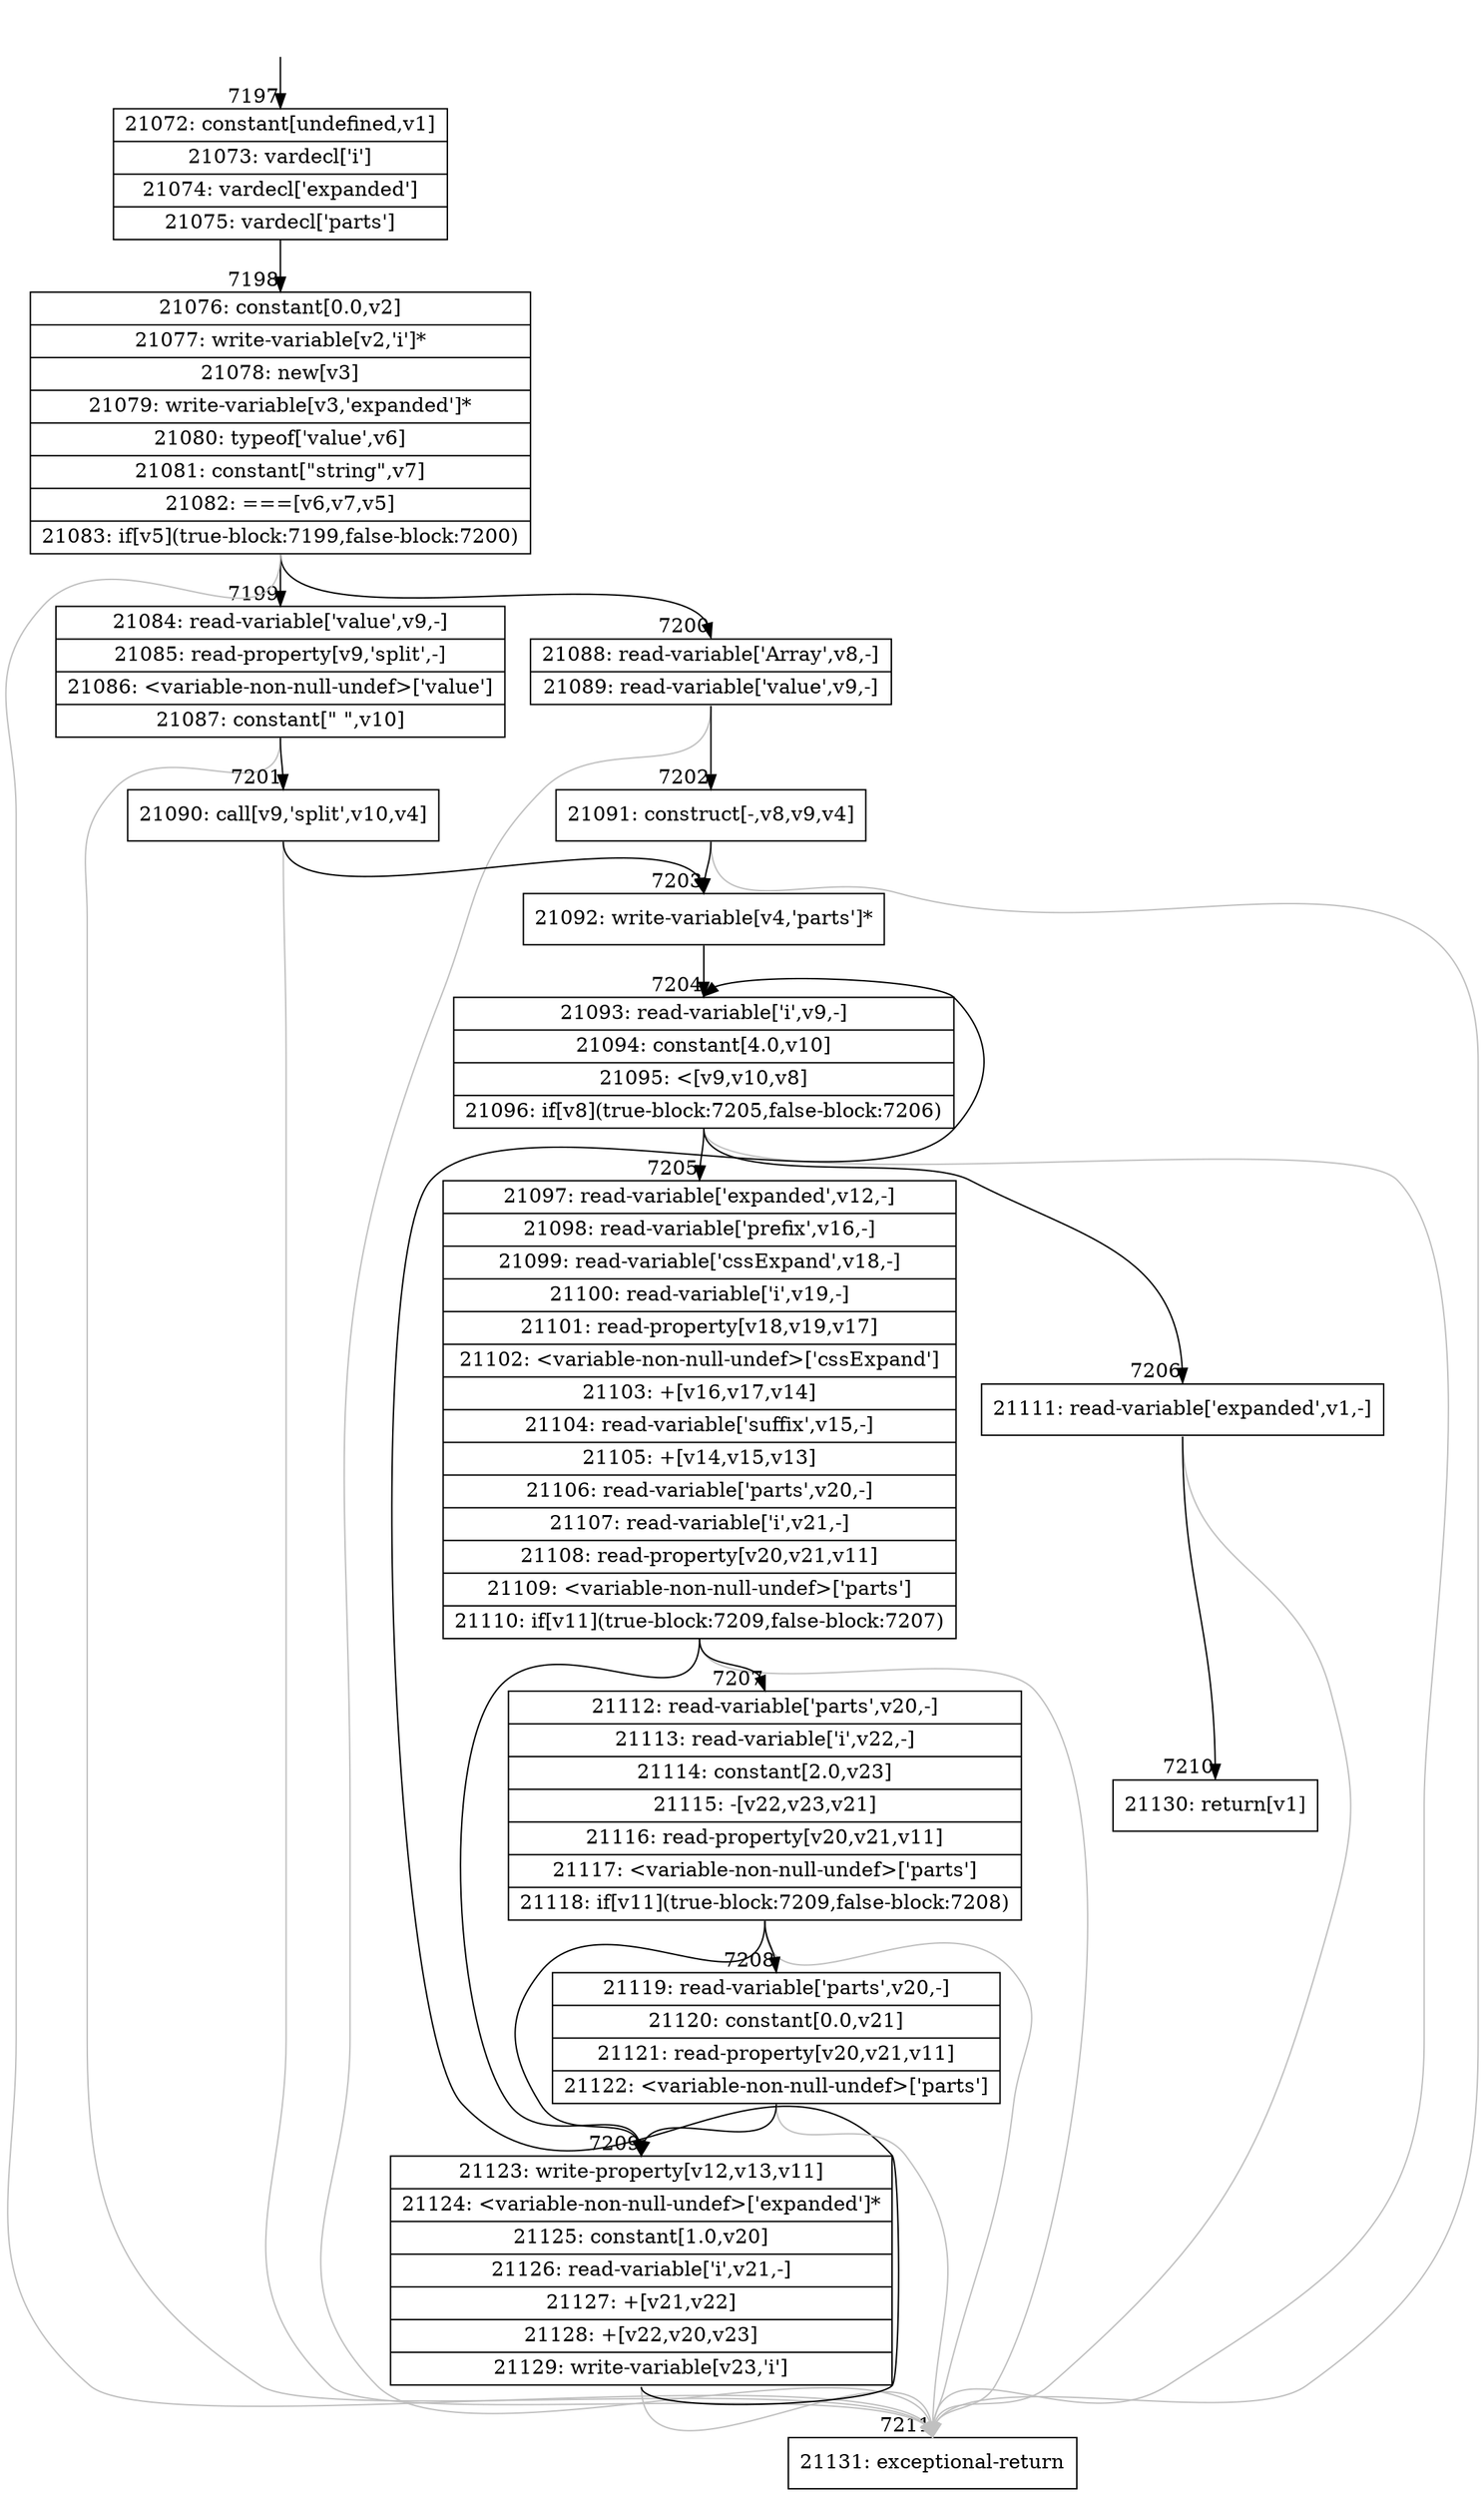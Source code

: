 digraph {
rankdir="TD"
BB_entry452[shape=none,label=""];
BB_entry452 -> BB7197 [tailport=s, headport=n, headlabel="    7197"]
BB7197 [shape=record label="{21072: constant[undefined,v1]|21073: vardecl['i']|21074: vardecl['expanded']|21075: vardecl['parts']}" ] 
BB7197 -> BB7198 [tailport=s, headport=n, headlabel="      7198"]
BB7198 [shape=record label="{21076: constant[0.0,v2]|21077: write-variable[v2,'i']*|21078: new[v3]|21079: write-variable[v3,'expanded']*|21080: typeof['value',v6]|21081: constant[\"string\",v7]|21082: ===[v6,v7,v5]|21083: if[v5](true-block:7199,false-block:7200)}" ] 
BB7198 -> BB7199 [tailport=s, headport=n, headlabel="      7199"]
BB7198 -> BB7200 [tailport=s, headport=n, headlabel="      7200"]
BB7198 -> BB7211 [tailport=s, headport=n, color=gray, headlabel="      7211"]
BB7199 [shape=record label="{21084: read-variable['value',v9,-]|21085: read-property[v9,'split',-]|21086: \<variable-non-null-undef\>['value']|21087: constant[\" \",v10]}" ] 
BB7199 -> BB7201 [tailport=s, headport=n, headlabel="      7201"]
BB7199 -> BB7211 [tailport=s, headport=n, color=gray]
BB7200 [shape=record label="{21088: read-variable['Array',v8,-]|21089: read-variable['value',v9,-]}" ] 
BB7200 -> BB7202 [tailport=s, headport=n, headlabel="      7202"]
BB7200 -> BB7211 [tailport=s, headport=n, color=gray]
BB7201 [shape=record label="{21090: call[v9,'split',v10,v4]}" ] 
BB7201 -> BB7203 [tailport=s, headport=n, headlabel="      7203"]
BB7201 -> BB7211 [tailport=s, headport=n, color=gray]
BB7202 [shape=record label="{21091: construct[-,v8,v9,v4]}" ] 
BB7202 -> BB7203 [tailport=s, headport=n]
BB7202 -> BB7211 [tailport=s, headport=n, color=gray]
BB7203 [shape=record label="{21092: write-variable[v4,'parts']*}" ] 
BB7203 -> BB7204 [tailport=s, headport=n, headlabel="      7204"]
BB7204 [shape=record label="{21093: read-variable['i',v9,-]|21094: constant[4.0,v10]|21095: \<[v9,v10,v8]|21096: if[v8](true-block:7205,false-block:7206)}" ] 
BB7204 -> BB7205 [tailport=s, headport=n, headlabel="      7205"]
BB7204 -> BB7206 [tailport=s, headport=n, headlabel="      7206"]
BB7204 -> BB7211 [tailport=s, headport=n, color=gray]
BB7205 [shape=record label="{21097: read-variable['expanded',v12,-]|21098: read-variable['prefix',v16,-]|21099: read-variable['cssExpand',v18,-]|21100: read-variable['i',v19,-]|21101: read-property[v18,v19,v17]|21102: \<variable-non-null-undef\>['cssExpand']|21103: +[v16,v17,v14]|21104: read-variable['suffix',v15,-]|21105: +[v14,v15,v13]|21106: read-variable['parts',v20,-]|21107: read-variable['i',v21,-]|21108: read-property[v20,v21,v11]|21109: \<variable-non-null-undef\>['parts']|21110: if[v11](true-block:7209,false-block:7207)}" ] 
BB7205 -> BB7209 [tailport=s, headport=n, headlabel="      7209"]
BB7205 -> BB7207 [tailport=s, headport=n, headlabel="      7207"]
BB7205 -> BB7211 [tailport=s, headport=n, color=gray]
BB7206 [shape=record label="{21111: read-variable['expanded',v1,-]}" ] 
BB7206 -> BB7210 [tailport=s, headport=n, headlabel="      7210"]
BB7206 -> BB7211 [tailport=s, headport=n, color=gray]
BB7207 [shape=record label="{21112: read-variable['parts',v20,-]|21113: read-variable['i',v22,-]|21114: constant[2.0,v23]|21115: -[v22,v23,v21]|21116: read-property[v20,v21,v11]|21117: \<variable-non-null-undef\>['parts']|21118: if[v11](true-block:7209,false-block:7208)}" ] 
BB7207 -> BB7209 [tailport=s, headport=n]
BB7207 -> BB7208 [tailport=s, headport=n, headlabel="      7208"]
BB7207 -> BB7211 [tailport=s, headport=n, color=gray]
BB7208 [shape=record label="{21119: read-variable['parts',v20,-]|21120: constant[0.0,v21]|21121: read-property[v20,v21,v11]|21122: \<variable-non-null-undef\>['parts']}" ] 
BB7208 -> BB7209 [tailport=s, headport=n]
BB7208 -> BB7211 [tailport=s, headport=n, color=gray]
BB7209 [shape=record label="{21123: write-property[v12,v13,v11]|21124: \<variable-non-null-undef\>['expanded']*|21125: constant[1.0,v20]|21126: read-variable['i',v21,-]|21127: +[v21,v22]|21128: +[v22,v20,v23]|21129: write-variable[v23,'i']}" ] 
BB7209 -> BB7204 [tailport=s, headport=n]
BB7209 -> BB7211 [tailport=s, headport=n, color=gray]
BB7210 [shape=record label="{21130: return[v1]}" ] 
BB7211 [shape=record label="{21131: exceptional-return}" ] 
}
